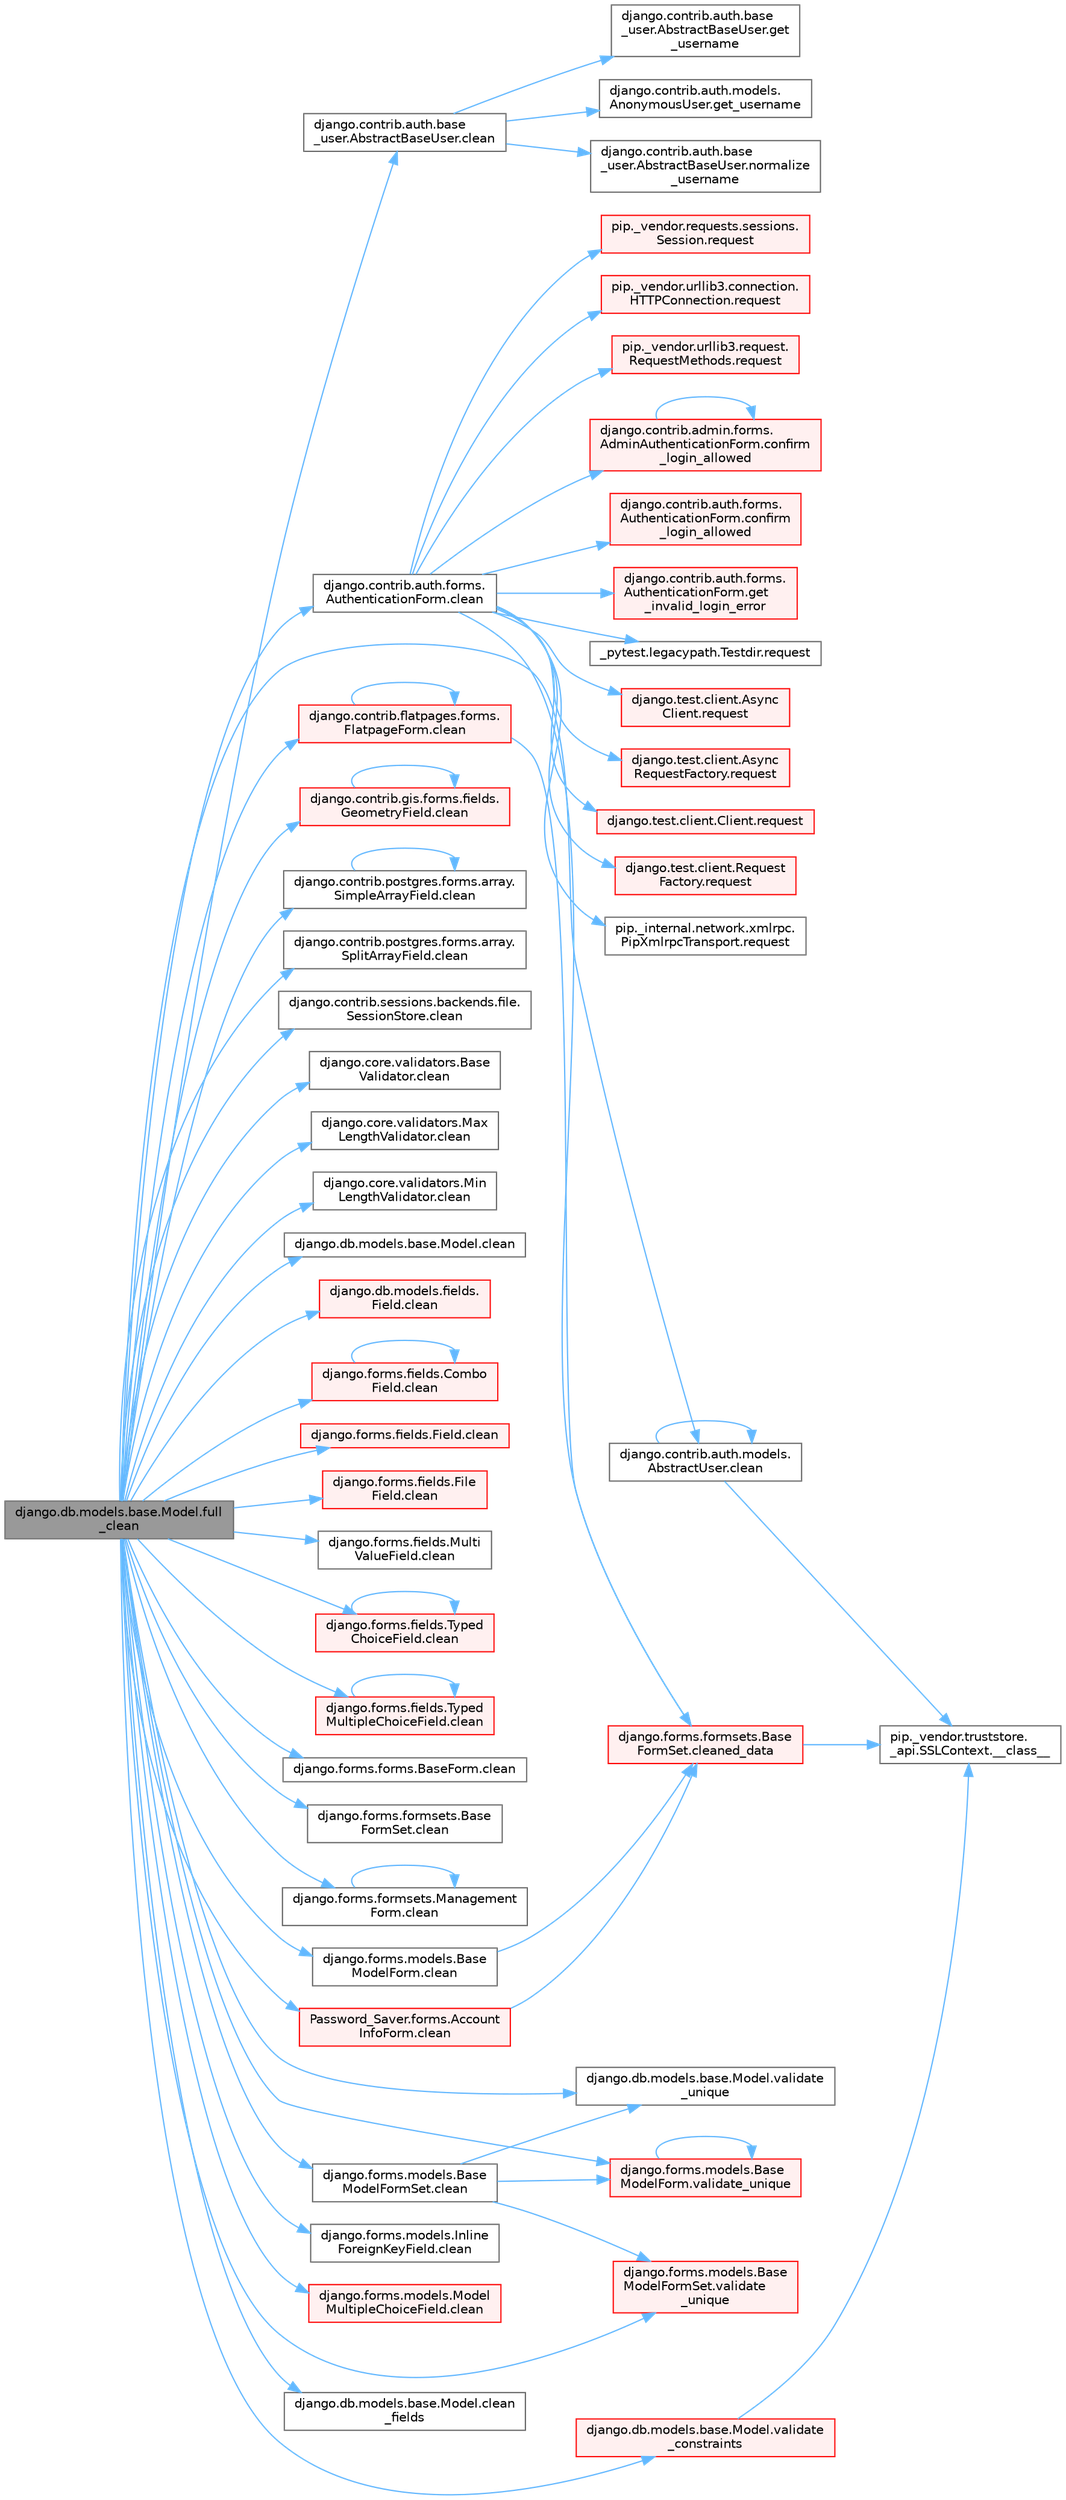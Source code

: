 digraph "django.db.models.base.Model.full_clean"
{
 // LATEX_PDF_SIZE
  bgcolor="transparent";
  edge [fontname=Helvetica,fontsize=10,labelfontname=Helvetica,labelfontsize=10];
  node [fontname=Helvetica,fontsize=10,shape=box,height=0.2,width=0.4];
  rankdir="LR";
  Node1 [id="Node000001",label="django.db.models.base.Model.full\l_clean",height=0.2,width=0.4,color="gray40", fillcolor="grey60", style="filled", fontcolor="black",tooltip=" "];
  Node1 -> Node2 [id="edge1_Node000001_Node000002",color="steelblue1",style="solid",tooltip=" "];
  Node2 [id="Node000002",label="django.contrib.auth.base\l_user.AbstractBaseUser.clean",height=0.2,width=0.4,color="grey40", fillcolor="white", style="filled",URL="$classdjango_1_1contrib_1_1auth_1_1base__user_1_1_abstract_base_user.html#a59a4f0bed1f43f2ba4e0a4302429ca48",tooltip=" "];
  Node2 -> Node3 [id="edge2_Node000002_Node000003",color="steelblue1",style="solid",tooltip=" "];
  Node3 [id="Node000003",label="django.contrib.auth.base\l_user.AbstractBaseUser.get\l_username",height=0.2,width=0.4,color="grey40", fillcolor="white", style="filled",URL="$classdjango_1_1contrib_1_1auth_1_1base__user_1_1_abstract_base_user.html#a59e1e079a96eaabb5eced6b641abb68d",tooltip=" "];
  Node2 -> Node4 [id="edge3_Node000002_Node000004",color="steelblue1",style="solid",tooltip=" "];
  Node4 [id="Node000004",label="django.contrib.auth.models.\lAnonymousUser.get_username",height=0.2,width=0.4,color="grey40", fillcolor="white", style="filled",URL="$classdjango_1_1contrib_1_1auth_1_1models_1_1_anonymous_user.html#a86dbddda41f2860bc0a6586f3e699e11",tooltip=" "];
  Node2 -> Node5 [id="edge4_Node000002_Node000005",color="steelblue1",style="solid",tooltip=" "];
  Node5 [id="Node000005",label="django.contrib.auth.base\l_user.AbstractBaseUser.normalize\l_username",height=0.2,width=0.4,color="grey40", fillcolor="white", style="filled",URL="$classdjango_1_1contrib_1_1auth_1_1base__user_1_1_abstract_base_user.html#a9092675d2e503e3e2521961d35c4c98f",tooltip=" "];
  Node1 -> Node6 [id="edge5_Node000001_Node000006",color="steelblue1",style="solid",tooltip=" "];
  Node6 [id="Node000006",label="django.contrib.auth.forms.\lAuthenticationForm.clean",height=0.2,width=0.4,color="grey40", fillcolor="white", style="filled",URL="$classdjango_1_1contrib_1_1auth_1_1forms_1_1_authentication_form.html#a92d28be6696caa8d1b7068eefe81793a",tooltip=" "];
  Node6 -> Node7 [id="edge6_Node000006_Node000007",color="steelblue1",style="solid",tooltip=" "];
  Node7 [id="Node000007",label="django.forms.formsets.Base\lFormSet.cleaned_data",height=0.2,width=0.4,color="red", fillcolor="#FFF0F0", style="filled",URL="$classdjango_1_1forms_1_1formsets_1_1_base_form_set.html#ae51d85dd3faa160668adba372c4e87f7",tooltip=" "];
  Node7 -> Node8 [id="edge7_Node000007_Node000008",color="steelblue1",style="solid",tooltip=" "];
  Node8 [id="Node000008",label="pip._vendor.truststore.\l_api.SSLContext.__class__",height=0.2,width=0.4,color="grey40", fillcolor="white", style="filled",URL="$classpip_1_1__vendor_1_1truststore_1_1__api_1_1_s_s_l_context.html#a530861514f31eabaa3f513557d6e66de",tooltip=" "];
  Node6 -> Node4490 [id="edge8_Node000006_Node004490",color="steelblue1",style="solid",tooltip=" "];
  Node4490 [id="Node004490",label="django.contrib.admin.forms.\lAdminAuthenticationForm.confirm\l_login_allowed",height=0.2,width=0.4,color="red", fillcolor="#FFF0F0", style="filled",URL="$classdjango_1_1contrib_1_1admin_1_1forms_1_1_admin_authentication_form.html#afccb40f25d8d2e0c40a791f6dd9972ab",tooltip=" "];
  Node4490 -> Node4490 [id="edge9_Node004490_Node004490",color="steelblue1",style="solid",tooltip=" "];
  Node6 -> Node4491 [id="edge10_Node000006_Node004491",color="steelblue1",style="solid",tooltip=" "];
  Node4491 [id="Node004491",label="django.contrib.auth.forms.\lAuthenticationForm.confirm\l_login_allowed",height=0.2,width=0.4,color="red", fillcolor="#FFF0F0", style="filled",URL="$classdjango_1_1contrib_1_1auth_1_1forms_1_1_authentication_form.html#aab30cb2c68e03c20db4c1e075e657337",tooltip=" "];
  Node6 -> Node4492 [id="edge11_Node000006_Node004492",color="steelblue1",style="solid",tooltip=" "];
  Node4492 [id="Node004492",label="django.contrib.auth.forms.\lAuthenticationForm.get\l_invalid_login_error",height=0.2,width=0.4,color="red", fillcolor="#FFF0F0", style="filled",URL="$classdjango_1_1contrib_1_1auth_1_1forms_1_1_authentication_form.html#a02f595b5dbf9a825a1d37549504f163f",tooltip=" "];
  Node6 -> Node521 [id="edge12_Node000006_Node000521",color="steelblue1",style="solid",tooltip=" "];
  Node521 [id="Node000521",label="_pytest.legacypath.Testdir.request",height=0.2,width=0.4,color="grey40", fillcolor="white", style="filled",URL="$class__pytest_1_1legacypath_1_1_testdir.html#a0e10c900efcd764da85254119e4d64c4",tooltip=" "];
  Node6 -> Node522 [id="edge13_Node000006_Node000522",color="steelblue1",style="solid",tooltip=" "];
  Node522 [id="Node000522",label="django.test.client.Async\lClient.request",height=0.2,width=0.4,color="red", fillcolor="#FFF0F0", style="filled",URL="$classdjango_1_1test_1_1client_1_1_async_client.html#a891cc2f6b81dcf3583bbbde8d21a713a",tooltip=" "];
  Node6 -> Node524 [id="edge14_Node000006_Node000524",color="steelblue1",style="solid",tooltip=" "];
  Node524 [id="Node000524",label="django.test.client.Async\lRequestFactory.request",height=0.2,width=0.4,color="red", fillcolor="#FFF0F0", style="filled",URL="$classdjango_1_1test_1_1client_1_1_async_request_factory.html#aab026845547a4c2d9203b8710b90f6cd",tooltip=" "];
  Node6 -> Node525 [id="edge15_Node000006_Node000525",color="steelblue1",style="solid",tooltip=" "];
  Node525 [id="Node000525",label="django.test.client.Client.request",height=0.2,width=0.4,color="red", fillcolor="#FFF0F0", style="filled",URL="$classdjango_1_1test_1_1client_1_1_client.html#a2f51c5251142ab6503937051936e33fa",tooltip=" "];
  Node6 -> Node940 [id="edge16_Node000006_Node000940",color="steelblue1",style="solid",tooltip=" "];
  Node940 [id="Node000940",label="django.test.client.Request\lFactory.request",height=0.2,width=0.4,color="red", fillcolor="#FFF0F0", style="filled",URL="$classdjango_1_1test_1_1client_1_1_request_factory.html#adae411ab0df6839c5364b647e4dc63ad",tooltip=" "];
  Node6 -> Node941 [id="edge17_Node000006_Node000941",color="steelblue1",style="solid",tooltip=" "];
  Node941 [id="Node000941",label="pip._internal.network.xmlrpc.\lPipXmlrpcTransport.request",height=0.2,width=0.4,color="grey40", fillcolor="white", style="filled",URL="$classpip_1_1__internal_1_1network_1_1xmlrpc_1_1_pip_xmlrpc_transport.html#a91d1ed180fbf8bcc25f6747a72614c5f",tooltip=" "];
  Node6 -> Node942 [id="edge18_Node000006_Node000942",color="steelblue1",style="solid",tooltip=" "];
  Node942 [id="Node000942",label="pip._vendor.requests.sessions.\lSession.request",height=0.2,width=0.4,color="red", fillcolor="#FFF0F0", style="filled",URL="$classpip_1_1__vendor_1_1requests_1_1sessions_1_1_session.html#a3dddfa16e93faa1a1a553936d913482b",tooltip=" "];
  Node6 -> Node1408 [id="edge19_Node000006_Node001408",color="steelblue1",style="solid",tooltip=" "];
  Node1408 [id="Node001408",label="pip._vendor.urllib3.connection.\lHTTPConnection.request",height=0.2,width=0.4,color="red", fillcolor="#FFF0F0", style="filled",URL="$classpip_1_1__vendor_1_1urllib3_1_1connection_1_1_h_t_t_p_connection.html#a67e552c4d242e4169bdf7319269a417f",tooltip=" "];
  Node6 -> Node1410 [id="edge20_Node000006_Node001410",color="steelblue1",style="solid",tooltip=" "];
  Node1410 [id="Node001410",label="pip._vendor.urllib3.request.\lRequestMethods.request",height=0.2,width=0.4,color="red", fillcolor="#FFF0F0", style="filled",URL="$classpip_1_1__vendor_1_1urllib3_1_1request_1_1_request_methods.html#a73541f2f0edc7df7413b043e33c69e7f",tooltip=" "];
  Node1 -> Node1724 [id="edge21_Node000001_Node001724",color="steelblue1",style="solid",tooltip=" "];
  Node1724 [id="Node001724",label="django.contrib.auth.models.\lAbstractUser.clean",height=0.2,width=0.4,color="grey40", fillcolor="white", style="filled",URL="$classdjango_1_1contrib_1_1auth_1_1models_1_1_abstract_user.html#ac8621484179e7de35ac40504cebf4d48",tooltip=" "];
  Node1724 -> Node8 [id="edge22_Node001724_Node000008",color="steelblue1",style="solid",tooltip=" "];
  Node1724 -> Node1724 [id="edge23_Node001724_Node001724",color="steelblue1",style="solid",tooltip=" "];
  Node1 -> Node1725 [id="edge24_Node000001_Node001725",color="steelblue1",style="solid",tooltip=" "];
  Node1725 [id="Node001725",label="django.contrib.flatpages.forms.\lFlatpageForm.clean",height=0.2,width=0.4,color="red", fillcolor="#FFF0F0", style="filled",URL="$classdjango_1_1contrib_1_1flatpages_1_1forms_1_1_flatpage_form.html#a0deb29d4415dbd84c765b5972de07e52",tooltip=" "];
  Node1725 -> Node1725 [id="edge25_Node001725_Node001725",color="steelblue1",style="solid",tooltip=" "];
  Node1725 -> Node7 [id="edge26_Node001725_Node000007",color="steelblue1",style="solid",tooltip=" "];
  Node1 -> Node1728 [id="edge27_Node000001_Node001728",color="steelblue1",style="solid",tooltip=" "];
  Node1728 [id="Node001728",label="django.contrib.gis.forms.fields.\lGeometryField.clean",height=0.2,width=0.4,color="red", fillcolor="#FFF0F0", style="filled",URL="$classdjango_1_1contrib_1_1gis_1_1forms_1_1fields_1_1_geometry_field.html#a63084801f88f56d55aed024be093f164",tooltip=" "];
  Node1728 -> Node1728 [id="edge28_Node001728_Node001728",color="steelblue1",style="solid",tooltip=" "];
  Node1 -> Node1734 [id="edge29_Node000001_Node001734",color="steelblue1",style="solid",tooltip=" "];
  Node1734 [id="Node001734",label="django.contrib.postgres.forms.array.\lSimpleArrayField.clean",height=0.2,width=0.4,color="grey40", fillcolor="white", style="filled",URL="$classdjango_1_1contrib_1_1postgres_1_1forms_1_1array_1_1_simple_array_field.html#a82424da5ab8f95a4c386e6766207180f",tooltip=" "];
  Node1734 -> Node1734 [id="edge30_Node001734_Node001734",color="steelblue1",style="solid",tooltip=" "];
  Node1 -> Node1735 [id="edge31_Node000001_Node001735",color="steelblue1",style="solid",tooltip=" "];
  Node1735 [id="Node001735",label="django.contrib.postgres.forms.array.\lSplitArrayField.clean",height=0.2,width=0.4,color="grey40", fillcolor="white", style="filled",URL="$classdjango_1_1contrib_1_1postgres_1_1forms_1_1array_1_1_split_array_field.html#a7305e2f75d4ec14e94538badf734c016",tooltip=" "];
  Node1 -> Node1736 [id="edge32_Node000001_Node001736",color="steelblue1",style="solid",tooltip=" "];
  Node1736 [id="Node001736",label="django.contrib.sessions.backends.file.\lSessionStore.clean",height=0.2,width=0.4,color="grey40", fillcolor="white", style="filled",URL="$classdjango_1_1contrib_1_1sessions_1_1backends_1_1file_1_1_session_store.html#a28f0c5d9f6d9d68a66db594635d1067a",tooltip=" "];
  Node1 -> Node1737 [id="edge33_Node000001_Node001737",color="steelblue1",style="solid",tooltip=" "];
  Node1737 [id="Node001737",label="django.core.validators.Base\lValidator.clean",height=0.2,width=0.4,color="grey40", fillcolor="white", style="filled",URL="$classdjango_1_1core_1_1validators_1_1_base_validator.html#a40769b3df62a8fc2336911ce06c9d8eb",tooltip=" "];
  Node1 -> Node1738 [id="edge34_Node000001_Node001738",color="steelblue1",style="solid",tooltip=" "];
  Node1738 [id="Node001738",label="django.core.validators.Max\lLengthValidator.clean",height=0.2,width=0.4,color="grey40", fillcolor="white", style="filled",URL="$classdjango_1_1core_1_1validators_1_1_max_length_validator.html#a985df64dd473b452776067056f72e7d3",tooltip=" "];
  Node1 -> Node1739 [id="edge35_Node000001_Node001739",color="steelblue1",style="solid",tooltip=" "];
  Node1739 [id="Node001739",label="django.core.validators.Min\lLengthValidator.clean",height=0.2,width=0.4,color="grey40", fillcolor="white", style="filled",URL="$classdjango_1_1core_1_1validators_1_1_min_length_validator.html#a9daef459fd8e419cec854e7a58d090f0",tooltip=" "];
  Node1 -> Node1740 [id="edge36_Node000001_Node001740",color="steelblue1",style="solid",tooltip=" "];
  Node1740 [id="Node001740",label="django.db.models.base.Model.clean",height=0.2,width=0.4,color="grey40", fillcolor="white", style="filled",URL="$classdjango_1_1db_1_1models_1_1base_1_1_model.html#a0feceff0a338bf3f8b96a07c281b135f",tooltip=" "];
  Node1 -> Node1741 [id="edge37_Node000001_Node001741",color="steelblue1",style="solid",tooltip=" "];
  Node1741 [id="Node001741",label="django.db.models.fields.\lField.clean",height=0.2,width=0.4,color="red", fillcolor="#FFF0F0", style="filled",URL="$classdjango_1_1db_1_1models_1_1fields_1_1_field.html#a4882fa20e9148ee8315b937e9cea41bf",tooltip=" "];
  Node1 -> Node2185 [id="edge38_Node000001_Node002185",color="steelblue1",style="solid",tooltip=" "];
  Node2185 [id="Node002185",label="django.forms.fields.Combo\lField.clean",height=0.2,width=0.4,color="red", fillcolor="#FFF0F0", style="filled",URL="$classdjango_1_1forms_1_1fields_1_1_combo_field.html#aaffcccde28ec97a13aa4205495a394f2",tooltip=" "];
  Node2185 -> Node2185 [id="edge39_Node002185_Node002185",color="steelblue1",style="solid",tooltip=" "];
  Node1 -> Node2186 [id="edge40_Node000001_Node002186",color="steelblue1",style="solid",tooltip=" "];
  Node2186 [id="Node002186",label="django.forms.fields.Field.clean",height=0.2,width=0.4,color="red", fillcolor="#FFF0F0", style="filled",URL="$classdjango_1_1forms_1_1fields_1_1_field.html#aee75acad433887bd31c6f298ebd77195",tooltip=" "];
  Node1 -> Node2187 [id="edge41_Node000001_Node002187",color="steelblue1",style="solid",tooltip=" "];
  Node2187 [id="Node002187",label="django.forms.fields.File\lField.clean",height=0.2,width=0.4,color="red", fillcolor="#FFF0F0", style="filled",URL="$classdjango_1_1forms_1_1fields_1_1_file_field.html#a68e6282fc7292cdf9786a77a5810f899",tooltip=" "];
  Node1 -> Node2188 [id="edge42_Node000001_Node002188",color="steelblue1",style="solid",tooltip=" "];
  Node2188 [id="Node002188",label="django.forms.fields.Multi\lValueField.clean",height=0.2,width=0.4,color="grey40", fillcolor="white", style="filled",URL="$classdjango_1_1forms_1_1fields_1_1_multi_value_field.html#a4e59407804aed59de3a8c09686437305",tooltip=" "];
  Node1 -> Node2189 [id="edge43_Node000001_Node002189",color="steelblue1",style="solid",tooltip=" "];
  Node2189 [id="Node002189",label="django.forms.fields.Typed\lChoiceField.clean",height=0.2,width=0.4,color="red", fillcolor="#FFF0F0", style="filled",URL="$classdjango_1_1forms_1_1fields_1_1_typed_choice_field.html#ae835be564bb8e779259112a611f158c6",tooltip=" "];
  Node2189 -> Node2189 [id="edge44_Node002189_Node002189",color="steelblue1",style="solid",tooltip=" "];
  Node1 -> Node2192 [id="edge45_Node000001_Node002192",color="steelblue1",style="solid",tooltip=" "];
  Node2192 [id="Node002192",label="django.forms.fields.Typed\lMultipleChoiceField.clean",height=0.2,width=0.4,color="red", fillcolor="#FFF0F0", style="filled",URL="$classdjango_1_1forms_1_1fields_1_1_typed_multiple_choice_field.html#ac721f0fe8639c970f78ea14196da6214",tooltip=" "];
  Node2192 -> Node2192 [id="edge46_Node002192_Node002192",color="steelblue1",style="solid",tooltip=" "];
  Node1 -> Node2193 [id="edge47_Node000001_Node002193",color="steelblue1",style="solid",tooltip=" "];
  Node2193 [id="Node002193",label="django.forms.forms.BaseForm.clean",height=0.2,width=0.4,color="grey40", fillcolor="white", style="filled",URL="$classdjango_1_1forms_1_1forms_1_1_base_form.html#a9cd5e3ed9eb29195835e8b517ec76188",tooltip=" "];
  Node1 -> Node2194 [id="edge48_Node000001_Node002194",color="steelblue1",style="solid",tooltip=" "];
  Node2194 [id="Node002194",label="django.forms.formsets.Base\lFormSet.clean",height=0.2,width=0.4,color="grey40", fillcolor="white", style="filled",URL="$classdjango_1_1forms_1_1formsets_1_1_base_form_set.html#aba0b3a8a26d55fd89b3918f23470e59b",tooltip=" "];
  Node1 -> Node2195 [id="edge49_Node000001_Node002195",color="steelblue1",style="solid",tooltip=" "];
  Node2195 [id="Node002195",label="django.forms.formsets.Management\lForm.clean",height=0.2,width=0.4,color="grey40", fillcolor="white", style="filled",URL="$classdjango_1_1forms_1_1formsets_1_1_management_form.html#a833b74bd64aba848f8a7a49933354cbc",tooltip=" "];
  Node2195 -> Node2195 [id="edge50_Node002195_Node002195",color="steelblue1",style="solid",tooltip=" "];
  Node1 -> Node2196 [id="edge51_Node000001_Node002196",color="steelblue1",style="solid",tooltip=" "];
  Node2196 [id="Node002196",label="django.forms.models.Base\lModelForm.clean",height=0.2,width=0.4,color="grey40", fillcolor="white", style="filled",URL="$classdjango_1_1forms_1_1models_1_1_base_model_form.html#a6a374c3b609f402d6566b2ee3ff98672",tooltip=" "];
  Node2196 -> Node7 [id="edge52_Node002196_Node000007",color="steelblue1",style="solid",tooltip=" "];
  Node1 -> Node2197 [id="edge53_Node000001_Node002197",color="steelblue1",style="solid",tooltip=" "];
  Node2197 [id="Node002197",label="django.forms.models.Base\lModelFormSet.clean",height=0.2,width=0.4,color="grey40", fillcolor="white", style="filled",URL="$classdjango_1_1forms_1_1models_1_1_base_model_form_set.html#ad5d65e17ad34585bb486c82fe71e53d4",tooltip=" "];
  Node2197 -> Node2198 [id="edge54_Node002197_Node002198",color="steelblue1",style="solid",tooltip=" "];
  Node2198 [id="Node002198",label="django.db.models.base.Model.validate\l_unique",height=0.2,width=0.4,color="grey40", fillcolor="white", style="filled",URL="$classdjango_1_1db_1_1models_1_1base_1_1_model.html#aab30b72617517d880b6144c8225de11c",tooltip=" "];
  Node2197 -> Node2199 [id="edge55_Node002197_Node002199",color="steelblue1",style="solid",tooltip=" "];
  Node2199 [id="Node002199",label="django.forms.models.Base\lModelForm.validate_unique",height=0.2,width=0.4,color="red", fillcolor="#FFF0F0", style="filled",URL="$classdjango_1_1forms_1_1models_1_1_base_model_form.html#a491cf63eb339f9483d0c357885368ddd",tooltip=" "];
  Node2199 -> Node2199 [id="edge56_Node002199_Node002199",color="steelblue1",style="solid",tooltip=" "];
  Node2197 -> Node2202 [id="edge57_Node002197_Node002202",color="steelblue1",style="solid",tooltip=" "];
  Node2202 [id="Node002202",label="django.forms.models.Base\lModelFormSet.validate\l_unique",height=0.2,width=0.4,color="red", fillcolor="#FFF0F0", style="filled",URL="$classdjango_1_1forms_1_1models_1_1_base_model_form_set.html#a0d01f97a86fd02a126b2fd51d02fd07d",tooltip=" "];
  Node1 -> Node2208 [id="edge58_Node000001_Node002208",color="steelblue1",style="solid",tooltip=" "];
  Node2208 [id="Node002208",label="django.forms.models.Inline\lForeignKeyField.clean",height=0.2,width=0.4,color="grey40", fillcolor="white", style="filled",URL="$classdjango_1_1forms_1_1models_1_1_inline_foreign_key_field.html#af5ac6ecadad7fe3bff4e0c6e87379a53",tooltip=" "];
  Node1 -> Node2209 [id="edge59_Node000001_Node002209",color="steelblue1",style="solid",tooltip=" "];
  Node2209 [id="Node002209",label="django.forms.models.Model\lMultipleChoiceField.clean",height=0.2,width=0.4,color="red", fillcolor="#FFF0F0", style="filled",URL="$classdjango_1_1forms_1_1models_1_1_model_multiple_choice_field.html#a1159ba842771d9d57ba17557c99a9a2b",tooltip=" "];
  Node1 -> Node2221 [id="edge60_Node000001_Node002221",color="steelblue1",style="solid",tooltip=" "];
  Node2221 [id="Node002221",label="Password_Saver.forms.Account\lInfoForm.clean",height=0.2,width=0.4,color="red", fillcolor="#FFF0F0", style="filled",URL="$class_password___saver_1_1forms_1_1_account_info_form.html#a89126d6030ebafc64c8aeeb352113c54",tooltip=" "];
  Node2221 -> Node7 [id="edge61_Node002221_Node000007",color="steelblue1",style="solid",tooltip=" "];
  Node1 -> Node4493 [id="edge62_Node000001_Node004493",color="steelblue1",style="solid",tooltip=" "];
  Node4493 [id="Node004493",label="django.db.models.base.Model.clean\l_fields",height=0.2,width=0.4,color="grey40", fillcolor="white", style="filled",URL="$classdjango_1_1db_1_1models_1_1base_1_1_model.html#a8c43974ed95a2c79074fcf2023d21f8a",tooltip=" "];
  Node1 -> Node4494 [id="edge63_Node000001_Node004494",color="steelblue1",style="solid",tooltip=" "];
  Node4494 [id="Node004494",label="django.db.models.base.Model.validate\l_constraints",height=0.2,width=0.4,color="red", fillcolor="#FFF0F0", style="filled",URL="$classdjango_1_1db_1_1models_1_1base_1_1_model.html#af6f277f8e822324745ea37a39c2ede5e",tooltip=" "];
  Node4494 -> Node8 [id="edge64_Node004494_Node000008",color="steelblue1",style="solid",tooltip=" "];
  Node1 -> Node2198 [id="edge65_Node000001_Node002198",color="steelblue1",style="solid",tooltip=" "];
  Node1 -> Node2199 [id="edge66_Node000001_Node002199",color="steelblue1",style="solid",tooltip=" "];
  Node1 -> Node2202 [id="edge67_Node000001_Node002202",color="steelblue1",style="solid",tooltip=" "];
}
